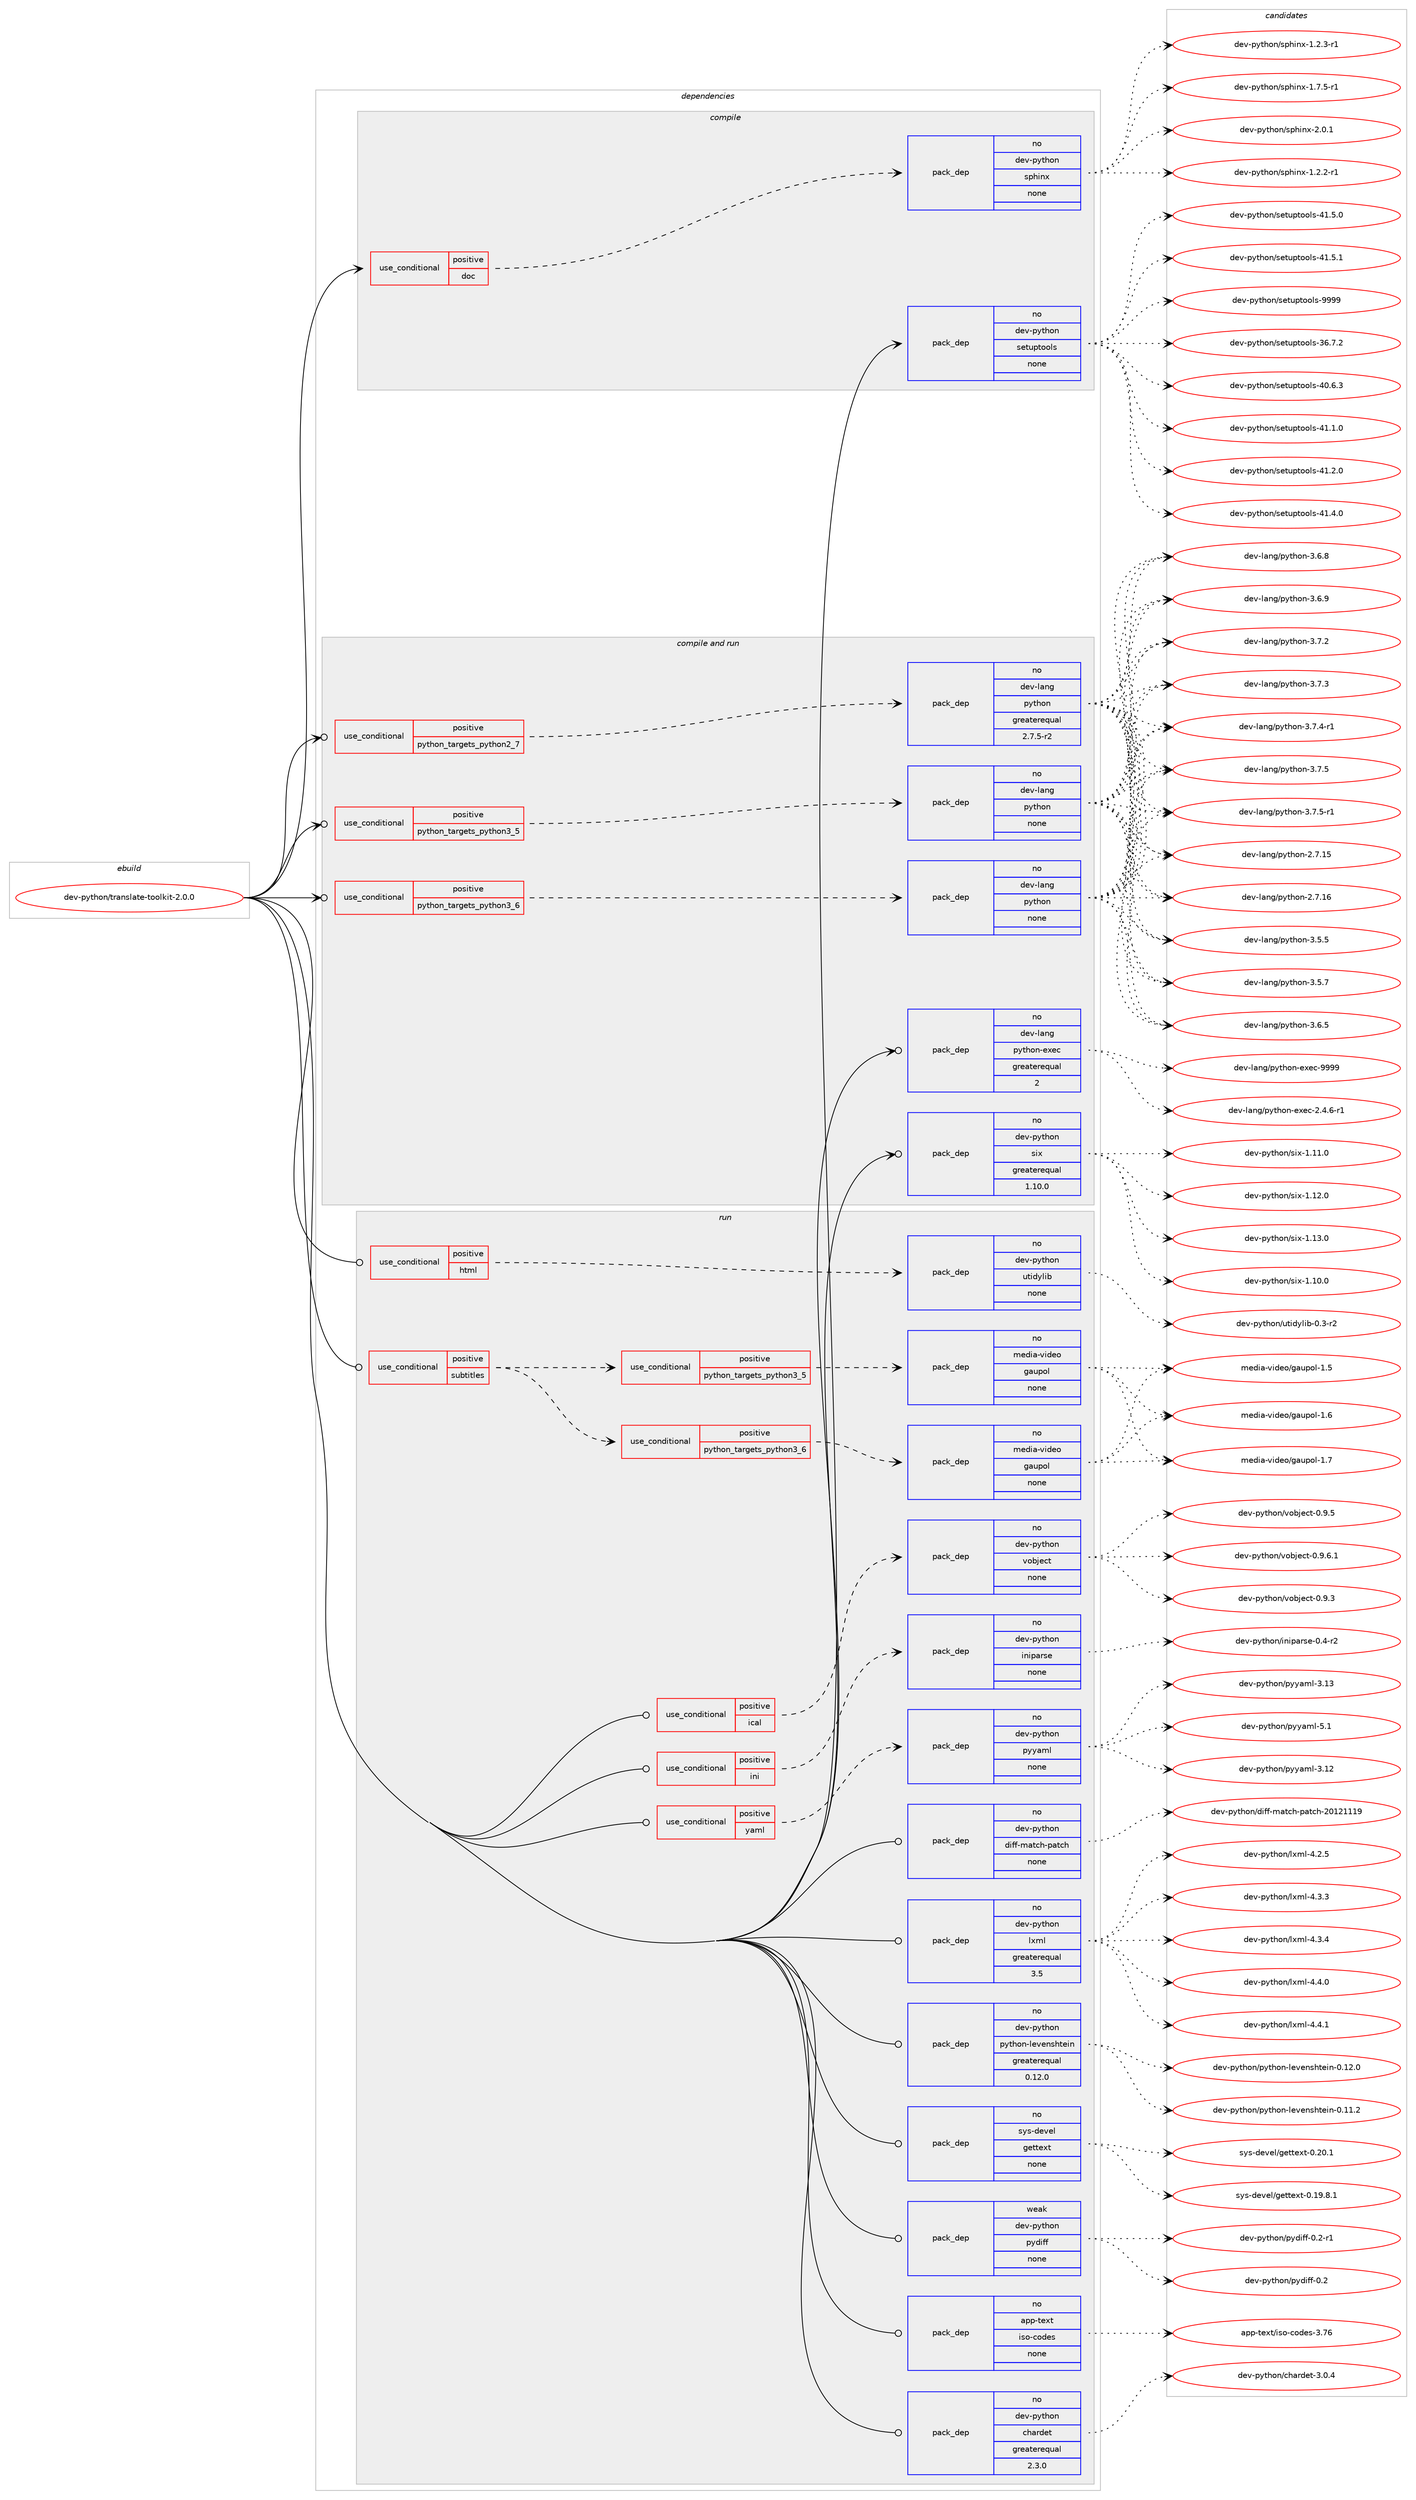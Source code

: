 digraph prolog {

# *************
# Graph options
# *************

newrank=true;
concentrate=true;
compound=true;
graph [rankdir=LR,fontname=Helvetica,fontsize=10,ranksep=1.5];#, ranksep=2.5, nodesep=0.2];
edge  [arrowhead=vee];
node  [fontname=Helvetica,fontsize=10];

# **********
# The ebuild
# **********

subgraph cluster_leftcol {
color=gray;
rank=same;
label=<<i>ebuild</i>>;
id [label="dev-python/translate-toolkit-2.0.0", color=red, width=4, href="../dev-python/translate-toolkit-2.0.0.svg"];
}

# ****************
# The dependencies
# ****************

subgraph cluster_midcol {
color=gray;
label=<<i>dependencies</i>>;
subgraph cluster_compile {
fillcolor="#eeeeee";
style=filled;
label=<<i>compile</i>>;
subgraph cond150624 {
dependency641196 [label=<<TABLE BORDER="0" CELLBORDER="1" CELLSPACING="0" CELLPADDING="4"><TR><TD ROWSPAN="3" CELLPADDING="10">use_conditional</TD></TR><TR><TD>positive</TD></TR><TR><TD>doc</TD></TR></TABLE>>, shape=none, color=red];
subgraph pack478690 {
dependency641197 [label=<<TABLE BORDER="0" CELLBORDER="1" CELLSPACING="0" CELLPADDING="4" WIDTH="220"><TR><TD ROWSPAN="6" CELLPADDING="30">pack_dep</TD></TR><TR><TD WIDTH="110">no</TD></TR><TR><TD>dev-python</TD></TR><TR><TD>sphinx</TD></TR><TR><TD>none</TD></TR><TR><TD></TD></TR></TABLE>>, shape=none, color=blue];
}
dependency641196:e -> dependency641197:w [weight=20,style="dashed",arrowhead="vee"];
}
id:e -> dependency641196:w [weight=20,style="solid",arrowhead="vee"];
subgraph pack478691 {
dependency641198 [label=<<TABLE BORDER="0" CELLBORDER="1" CELLSPACING="0" CELLPADDING="4" WIDTH="220"><TR><TD ROWSPAN="6" CELLPADDING="30">pack_dep</TD></TR><TR><TD WIDTH="110">no</TD></TR><TR><TD>dev-python</TD></TR><TR><TD>setuptools</TD></TR><TR><TD>none</TD></TR><TR><TD></TD></TR></TABLE>>, shape=none, color=blue];
}
id:e -> dependency641198:w [weight=20,style="solid",arrowhead="vee"];
}
subgraph cluster_compileandrun {
fillcolor="#eeeeee";
style=filled;
label=<<i>compile and run</i>>;
subgraph cond150625 {
dependency641199 [label=<<TABLE BORDER="0" CELLBORDER="1" CELLSPACING="0" CELLPADDING="4"><TR><TD ROWSPAN="3" CELLPADDING="10">use_conditional</TD></TR><TR><TD>positive</TD></TR><TR><TD>python_targets_python2_7</TD></TR></TABLE>>, shape=none, color=red];
subgraph pack478692 {
dependency641200 [label=<<TABLE BORDER="0" CELLBORDER="1" CELLSPACING="0" CELLPADDING="4" WIDTH="220"><TR><TD ROWSPAN="6" CELLPADDING="30">pack_dep</TD></TR><TR><TD WIDTH="110">no</TD></TR><TR><TD>dev-lang</TD></TR><TR><TD>python</TD></TR><TR><TD>greaterequal</TD></TR><TR><TD>2.7.5-r2</TD></TR></TABLE>>, shape=none, color=blue];
}
dependency641199:e -> dependency641200:w [weight=20,style="dashed",arrowhead="vee"];
}
id:e -> dependency641199:w [weight=20,style="solid",arrowhead="odotvee"];
subgraph cond150626 {
dependency641201 [label=<<TABLE BORDER="0" CELLBORDER="1" CELLSPACING="0" CELLPADDING="4"><TR><TD ROWSPAN="3" CELLPADDING="10">use_conditional</TD></TR><TR><TD>positive</TD></TR><TR><TD>python_targets_python3_5</TD></TR></TABLE>>, shape=none, color=red];
subgraph pack478693 {
dependency641202 [label=<<TABLE BORDER="0" CELLBORDER="1" CELLSPACING="0" CELLPADDING="4" WIDTH="220"><TR><TD ROWSPAN="6" CELLPADDING="30">pack_dep</TD></TR><TR><TD WIDTH="110">no</TD></TR><TR><TD>dev-lang</TD></TR><TR><TD>python</TD></TR><TR><TD>none</TD></TR><TR><TD></TD></TR></TABLE>>, shape=none, color=blue];
}
dependency641201:e -> dependency641202:w [weight=20,style="dashed",arrowhead="vee"];
}
id:e -> dependency641201:w [weight=20,style="solid",arrowhead="odotvee"];
subgraph cond150627 {
dependency641203 [label=<<TABLE BORDER="0" CELLBORDER="1" CELLSPACING="0" CELLPADDING="4"><TR><TD ROWSPAN="3" CELLPADDING="10">use_conditional</TD></TR><TR><TD>positive</TD></TR><TR><TD>python_targets_python3_6</TD></TR></TABLE>>, shape=none, color=red];
subgraph pack478694 {
dependency641204 [label=<<TABLE BORDER="0" CELLBORDER="1" CELLSPACING="0" CELLPADDING="4" WIDTH="220"><TR><TD ROWSPAN="6" CELLPADDING="30">pack_dep</TD></TR><TR><TD WIDTH="110">no</TD></TR><TR><TD>dev-lang</TD></TR><TR><TD>python</TD></TR><TR><TD>none</TD></TR><TR><TD></TD></TR></TABLE>>, shape=none, color=blue];
}
dependency641203:e -> dependency641204:w [weight=20,style="dashed",arrowhead="vee"];
}
id:e -> dependency641203:w [weight=20,style="solid",arrowhead="odotvee"];
subgraph pack478695 {
dependency641205 [label=<<TABLE BORDER="0" CELLBORDER="1" CELLSPACING="0" CELLPADDING="4" WIDTH="220"><TR><TD ROWSPAN="6" CELLPADDING="30">pack_dep</TD></TR><TR><TD WIDTH="110">no</TD></TR><TR><TD>dev-lang</TD></TR><TR><TD>python-exec</TD></TR><TR><TD>greaterequal</TD></TR><TR><TD>2</TD></TR></TABLE>>, shape=none, color=blue];
}
id:e -> dependency641205:w [weight=20,style="solid",arrowhead="odotvee"];
subgraph pack478696 {
dependency641206 [label=<<TABLE BORDER="0" CELLBORDER="1" CELLSPACING="0" CELLPADDING="4" WIDTH="220"><TR><TD ROWSPAN="6" CELLPADDING="30">pack_dep</TD></TR><TR><TD WIDTH="110">no</TD></TR><TR><TD>dev-python</TD></TR><TR><TD>six</TD></TR><TR><TD>greaterequal</TD></TR><TR><TD>1.10.0</TD></TR></TABLE>>, shape=none, color=blue];
}
id:e -> dependency641206:w [weight=20,style="solid",arrowhead="odotvee"];
}
subgraph cluster_run {
fillcolor="#eeeeee";
style=filled;
label=<<i>run</i>>;
subgraph cond150628 {
dependency641207 [label=<<TABLE BORDER="0" CELLBORDER="1" CELLSPACING="0" CELLPADDING="4"><TR><TD ROWSPAN="3" CELLPADDING="10">use_conditional</TD></TR><TR><TD>positive</TD></TR><TR><TD>html</TD></TR></TABLE>>, shape=none, color=red];
subgraph pack478697 {
dependency641208 [label=<<TABLE BORDER="0" CELLBORDER="1" CELLSPACING="0" CELLPADDING="4" WIDTH="220"><TR><TD ROWSPAN="6" CELLPADDING="30">pack_dep</TD></TR><TR><TD WIDTH="110">no</TD></TR><TR><TD>dev-python</TD></TR><TR><TD>utidylib</TD></TR><TR><TD>none</TD></TR><TR><TD></TD></TR></TABLE>>, shape=none, color=blue];
}
dependency641207:e -> dependency641208:w [weight=20,style="dashed",arrowhead="vee"];
}
id:e -> dependency641207:w [weight=20,style="solid",arrowhead="odot"];
subgraph cond150629 {
dependency641209 [label=<<TABLE BORDER="0" CELLBORDER="1" CELLSPACING="0" CELLPADDING="4"><TR><TD ROWSPAN="3" CELLPADDING="10">use_conditional</TD></TR><TR><TD>positive</TD></TR><TR><TD>ical</TD></TR></TABLE>>, shape=none, color=red];
subgraph pack478698 {
dependency641210 [label=<<TABLE BORDER="0" CELLBORDER="1" CELLSPACING="0" CELLPADDING="4" WIDTH="220"><TR><TD ROWSPAN="6" CELLPADDING="30">pack_dep</TD></TR><TR><TD WIDTH="110">no</TD></TR><TR><TD>dev-python</TD></TR><TR><TD>vobject</TD></TR><TR><TD>none</TD></TR><TR><TD></TD></TR></TABLE>>, shape=none, color=blue];
}
dependency641209:e -> dependency641210:w [weight=20,style="dashed",arrowhead="vee"];
}
id:e -> dependency641209:w [weight=20,style="solid",arrowhead="odot"];
subgraph cond150630 {
dependency641211 [label=<<TABLE BORDER="0" CELLBORDER="1" CELLSPACING="0" CELLPADDING="4"><TR><TD ROWSPAN="3" CELLPADDING="10">use_conditional</TD></TR><TR><TD>positive</TD></TR><TR><TD>ini</TD></TR></TABLE>>, shape=none, color=red];
subgraph pack478699 {
dependency641212 [label=<<TABLE BORDER="0" CELLBORDER="1" CELLSPACING="0" CELLPADDING="4" WIDTH="220"><TR><TD ROWSPAN="6" CELLPADDING="30">pack_dep</TD></TR><TR><TD WIDTH="110">no</TD></TR><TR><TD>dev-python</TD></TR><TR><TD>iniparse</TD></TR><TR><TD>none</TD></TR><TR><TD></TD></TR></TABLE>>, shape=none, color=blue];
}
dependency641211:e -> dependency641212:w [weight=20,style="dashed",arrowhead="vee"];
}
id:e -> dependency641211:w [weight=20,style="solid",arrowhead="odot"];
subgraph cond150631 {
dependency641213 [label=<<TABLE BORDER="0" CELLBORDER="1" CELLSPACING="0" CELLPADDING="4"><TR><TD ROWSPAN="3" CELLPADDING="10">use_conditional</TD></TR><TR><TD>positive</TD></TR><TR><TD>subtitles</TD></TR></TABLE>>, shape=none, color=red];
subgraph cond150632 {
dependency641214 [label=<<TABLE BORDER="0" CELLBORDER="1" CELLSPACING="0" CELLPADDING="4"><TR><TD ROWSPAN="3" CELLPADDING="10">use_conditional</TD></TR><TR><TD>positive</TD></TR><TR><TD>python_targets_python3_5</TD></TR></TABLE>>, shape=none, color=red];
subgraph pack478700 {
dependency641215 [label=<<TABLE BORDER="0" CELLBORDER="1" CELLSPACING="0" CELLPADDING="4" WIDTH="220"><TR><TD ROWSPAN="6" CELLPADDING="30">pack_dep</TD></TR><TR><TD WIDTH="110">no</TD></TR><TR><TD>media-video</TD></TR><TR><TD>gaupol</TD></TR><TR><TD>none</TD></TR><TR><TD></TD></TR></TABLE>>, shape=none, color=blue];
}
dependency641214:e -> dependency641215:w [weight=20,style="dashed",arrowhead="vee"];
}
dependency641213:e -> dependency641214:w [weight=20,style="dashed",arrowhead="vee"];
subgraph cond150633 {
dependency641216 [label=<<TABLE BORDER="0" CELLBORDER="1" CELLSPACING="0" CELLPADDING="4"><TR><TD ROWSPAN="3" CELLPADDING="10">use_conditional</TD></TR><TR><TD>positive</TD></TR><TR><TD>python_targets_python3_6</TD></TR></TABLE>>, shape=none, color=red];
subgraph pack478701 {
dependency641217 [label=<<TABLE BORDER="0" CELLBORDER="1" CELLSPACING="0" CELLPADDING="4" WIDTH="220"><TR><TD ROWSPAN="6" CELLPADDING="30">pack_dep</TD></TR><TR><TD WIDTH="110">no</TD></TR><TR><TD>media-video</TD></TR><TR><TD>gaupol</TD></TR><TR><TD>none</TD></TR><TR><TD></TD></TR></TABLE>>, shape=none, color=blue];
}
dependency641216:e -> dependency641217:w [weight=20,style="dashed",arrowhead="vee"];
}
dependency641213:e -> dependency641216:w [weight=20,style="dashed",arrowhead="vee"];
}
id:e -> dependency641213:w [weight=20,style="solid",arrowhead="odot"];
subgraph cond150634 {
dependency641218 [label=<<TABLE BORDER="0" CELLBORDER="1" CELLSPACING="0" CELLPADDING="4"><TR><TD ROWSPAN="3" CELLPADDING="10">use_conditional</TD></TR><TR><TD>positive</TD></TR><TR><TD>yaml</TD></TR></TABLE>>, shape=none, color=red];
subgraph pack478702 {
dependency641219 [label=<<TABLE BORDER="0" CELLBORDER="1" CELLSPACING="0" CELLPADDING="4" WIDTH="220"><TR><TD ROWSPAN="6" CELLPADDING="30">pack_dep</TD></TR><TR><TD WIDTH="110">no</TD></TR><TR><TD>dev-python</TD></TR><TR><TD>pyyaml</TD></TR><TR><TD>none</TD></TR><TR><TD></TD></TR></TABLE>>, shape=none, color=blue];
}
dependency641218:e -> dependency641219:w [weight=20,style="dashed",arrowhead="vee"];
}
id:e -> dependency641218:w [weight=20,style="solid",arrowhead="odot"];
subgraph pack478703 {
dependency641220 [label=<<TABLE BORDER="0" CELLBORDER="1" CELLSPACING="0" CELLPADDING="4" WIDTH="220"><TR><TD ROWSPAN="6" CELLPADDING="30">pack_dep</TD></TR><TR><TD WIDTH="110">no</TD></TR><TR><TD>app-text</TD></TR><TR><TD>iso-codes</TD></TR><TR><TD>none</TD></TR><TR><TD></TD></TR></TABLE>>, shape=none, color=blue];
}
id:e -> dependency641220:w [weight=20,style="solid",arrowhead="odot"];
subgraph pack478704 {
dependency641221 [label=<<TABLE BORDER="0" CELLBORDER="1" CELLSPACING="0" CELLPADDING="4" WIDTH="220"><TR><TD ROWSPAN="6" CELLPADDING="30">pack_dep</TD></TR><TR><TD WIDTH="110">no</TD></TR><TR><TD>dev-python</TD></TR><TR><TD>chardet</TD></TR><TR><TD>greaterequal</TD></TR><TR><TD>2.3.0</TD></TR></TABLE>>, shape=none, color=blue];
}
id:e -> dependency641221:w [weight=20,style="solid",arrowhead="odot"];
subgraph pack478705 {
dependency641222 [label=<<TABLE BORDER="0" CELLBORDER="1" CELLSPACING="0" CELLPADDING="4" WIDTH="220"><TR><TD ROWSPAN="6" CELLPADDING="30">pack_dep</TD></TR><TR><TD WIDTH="110">no</TD></TR><TR><TD>dev-python</TD></TR><TR><TD>diff-match-patch</TD></TR><TR><TD>none</TD></TR><TR><TD></TD></TR></TABLE>>, shape=none, color=blue];
}
id:e -> dependency641222:w [weight=20,style="solid",arrowhead="odot"];
subgraph pack478706 {
dependency641223 [label=<<TABLE BORDER="0" CELLBORDER="1" CELLSPACING="0" CELLPADDING="4" WIDTH="220"><TR><TD ROWSPAN="6" CELLPADDING="30">pack_dep</TD></TR><TR><TD WIDTH="110">no</TD></TR><TR><TD>dev-python</TD></TR><TR><TD>lxml</TD></TR><TR><TD>greaterequal</TD></TR><TR><TD>3.5</TD></TR></TABLE>>, shape=none, color=blue];
}
id:e -> dependency641223:w [weight=20,style="solid",arrowhead="odot"];
subgraph pack478707 {
dependency641224 [label=<<TABLE BORDER="0" CELLBORDER="1" CELLSPACING="0" CELLPADDING="4" WIDTH="220"><TR><TD ROWSPAN="6" CELLPADDING="30">pack_dep</TD></TR><TR><TD WIDTH="110">no</TD></TR><TR><TD>dev-python</TD></TR><TR><TD>python-levenshtein</TD></TR><TR><TD>greaterequal</TD></TR><TR><TD>0.12.0</TD></TR></TABLE>>, shape=none, color=blue];
}
id:e -> dependency641224:w [weight=20,style="solid",arrowhead="odot"];
subgraph pack478708 {
dependency641225 [label=<<TABLE BORDER="0" CELLBORDER="1" CELLSPACING="0" CELLPADDING="4" WIDTH="220"><TR><TD ROWSPAN="6" CELLPADDING="30">pack_dep</TD></TR><TR><TD WIDTH="110">no</TD></TR><TR><TD>sys-devel</TD></TR><TR><TD>gettext</TD></TR><TR><TD>none</TD></TR><TR><TD></TD></TR></TABLE>>, shape=none, color=blue];
}
id:e -> dependency641225:w [weight=20,style="solid",arrowhead="odot"];
subgraph pack478709 {
dependency641226 [label=<<TABLE BORDER="0" CELLBORDER="1" CELLSPACING="0" CELLPADDING="4" WIDTH="220"><TR><TD ROWSPAN="6" CELLPADDING="30">pack_dep</TD></TR><TR><TD WIDTH="110">weak</TD></TR><TR><TD>dev-python</TD></TR><TR><TD>pydiff</TD></TR><TR><TD>none</TD></TR><TR><TD></TD></TR></TABLE>>, shape=none, color=blue];
}
id:e -> dependency641226:w [weight=20,style="solid",arrowhead="odot"];
}
}

# **************
# The candidates
# **************

subgraph cluster_choices {
rank=same;
color=gray;
label=<<i>candidates</i>>;

subgraph choice478690 {
color=black;
nodesep=1;
choice10010111845112121116104111110471151121041051101204549465046504511449 [label="dev-python/sphinx-1.2.2-r1", color=red, width=4,href="../dev-python/sphinx-1.2.2-r1.svg"];
choice10010111845112121116104111110471151121041051101204549465046514511449 [label="dev-python/sphinx-1.2.3-r1", color=red, width=4,href="../dev-python/sphinx-1.2.3-r1.svg"];
choice10010111845112121116104111110471151121041051101204549465546534511449 [label="dev-python/sphinx-1.7.5-r1", color=red, width=4,href="../dev-python/sphinx-1.7.5-r1.svg"];
choice1001011184511212111610411111047115112104105110120455046484649 [label="dev-python/sphinx-2.0.1", color=red, width=4,href="../dev-python/sphinx-2.0.1.svg"];
dependency641197:e -> choice10010111845112121116104111110471151121041051101204549465046504511449:w [style=dotted,weight="100"];
dependency641197:e -> choice10010111845112121116104111110471151121041051101204549465046514511449:w [style=dotted,weight="100"];
dependency641197:e -> choice10010111845112121116104111110471151121041051101204549465546534511449:w [style=dotted,weight="100"];
dependency641197:e -> choice1001011184511212111610411111047115112104105110120455046484649:w [style=dotted,weight="100"];
}
subgraph choice478691 {
color=black;
nodesep=1;
choice100101118451121211161041111104711510111611711211611111110811545515446554650 [label="dev-python/setuptools-36.7.2", color=red, width=4,href="../dev-python/setuptools-36.7.2.svg"];
choice100101118451121211161041111104711510111611711211611111110811545524846544651 [label="dev-python/setuptools-40.6.3", color=red, width=4,href="../dev-python/setuptools-40.6.3.svg"];
choice100101118451121211161041111104711510111611711211611111110811545524946494648 [label="dev-python/setuptools-41.1.0", color=red, width=4,href="../dev-python/setuptools-41.1.0.svg"];
choice100101118451121211161041111104711510111611711211611111110811545524946504648 [label="dev-python/setuptools-41.2.0", color=red, width=4,href="../dev-python/setuptools-41.2.0.svg"];
choice100101118451121211161041111104711510111611711211611111110811545524946524648 [label="dev-python/setuptools-41.4.0", color=red, width=4,href="../dev-python/setuptools-41.4.0.svg"];
choice100101118451121211161041111104711510111611711211611111110811545524946534648 [label="dev-python/setuptools-41.5.0", color=red, width=4,href="../dev-python/setuptools-41.5.0.svg"];
choice100101118451121211161041111104711510111611711211611111110811545524946534649 [label="dev-python/setuptools-41.5.1", color=red, width=4,href="../dev-python/setuptools-41.5.1.svg"];
choice10010111845112121116104111110471151011161171121161111111081154557575757 [label="dev-python/setuptools-9999", color=red, width=4,href="../dev-python/setuptools-9999.svg"];
dependency641198:e -> choice100101118451121211161041111104711510111611711211611111110811545515446554650:w [style=dotted,weight="100"];
dependency641198:e -> choice100101118451121211161041111104711510111611711211611111110811545524846544651:w [style=dotted,weight="100"];
dependency641198:e -> choice100101118451121211161041111104711510111611711211611111110811545524946494648:w [style=dotted,weight="100"];
dependency641198:e -> choice100101118451121211161041111104711510111611711211611111110811545524946504648:w [style=dotted,weight="100"];
dependency641198:e -> choice100101118451121211161041111104711510111611711211611111110811545524946524648:w [style=dotted,weight="100"];
dependency641198:e -> choice100101118451121211161041111104711510111611711211611111110811545524946534648:w [style=dotted,weight="100"];
dependency641198:e -> choice100101118451121211161041111104711510111611711211611111110811545524946534649:w [style=dotted,weight="100"];
dependency641198:e -> choice10010111845112121116104111110471151011161171121161111111081154557575757:w [style=dotted,weight="100"];
}
subgraph choice478692 {
color=black;
nodesep=1;
choice10010111845108971101034711212111610411111045504655464953 [label="dev-lang/python-2.7.15", color=red, width=4,href="../dev-lang/python-2.7.15.svg"];
choice10010111845108971101034711212111610411111045504655464954 [label="dev-lang/python-2.7.16", color=red, width=4,href="../dev-lang/python-2.7.16.svg"];
choice100101118451089711010347112121116104111110455146534653 [label="dev-lang/python-3.5.5", color=red, width=4,href="../dev-lang/python-3.5.5.svg"];
choice100101118451089711010347112121116104111110455146534655 [label="dev-lang/python-3.5.7", color=red, width=4,href="../dev-lang/python-3.5.7.svg"];
choice100101118451089711010347112121116104111110455146544653 [label="dev-lang/python-3.6.5", color=red, width=4,href="../dev-lang/python-3.6.5.svg"];
choice100101118451089711010347112121116104111110455146544656 [label="dev-lang/python-3.6.8", color=red, width=4,href="../dev-lang/python-3.6.8.svg"];
choice100101118451089711010347112121116104111110455146544657 [label="dev-lang/python-3.6.9", color=red, width=4,href="../dev-lang/python-3.6.9.svg"];
choice100101118451089711010347112121116104111110455146554650 [label="dev-lang/python-3.7.2", color=red, width=4,href="../dev-lang/python-3.7.2.svg"];
choice100101118451089711010347112121116104111110455146554651 [label="dev-lang/python-3.7.3", color=red, width=4,href="../dev-lang/python-3.7.3.svg"];
choice1001011184510897110103471121211161041111104551465546524511449 [label="dev-lang/python-3.7.4-r1", color=red, width=4,href="../dev-lang/python-3.7.4-r1.svg"];
choice100101118451089711010347112121116104111110455146554653 [label="dev-lang/python-3.7.5", color=red, width=4,href="../dev-lang/python-3.7.5.svg"];
choice1001011184510897110103471121211161041111104551465546534511449 [label="dev-lang/python-3.7.5-r1", color=red, width=4,href="../dev-lang/python-3.7.5-r1.svg"];
dependency641200:e -> choice10010111845108971101034711212111610411111045504655464953:w [style=dotted,weight="100"];
dependency641200:e -> choice10010111845108971101034711212111610411111045504655464954:w [style=dotted,weight="100"];
dependency641200:e -> choice100101118451089711010347112121116104111110455146534653:w [style=dotted,weight="100"];
dependency641200:e -> choice100101118451089711010347112121116104111110455146534655:w [style=dotted,weight="100"];
dependency641200:e -> choice100101118451089711010347112121116104111110455146544653:w [style=dotted,weight="100"];
dependency641200:e -> choice100101118451089711010347112121116104111110455146544656:w [style=dotted,weight="100"];
dependency641200:e -> choice100101118451089711010347112121116104111110455146544657:w [style=dotted,weight="100"];
dependency641200:e -> choice100101118451089711010347112121116104111110455146554650:w [style=dotted,weight="100"];
dependency641200:e -> choice100101118451089711010347112121116104111110455146554651:w [style=dotted,weight="100"];
dependency641200:e -> choice1001011184510897110103471121211161041111104551465546524511449:w [style=dotted,weight="100"];
dependency641200:e -> choice100101118451089711010347112121116104111110455146554653:w [style=dotted,weight="100"];
dependency641200:e -> choice1001011184510897110103471121211161041111104551465546534511449:w [style=dotted,weight="100"];
}
subgraph choice478693 {
color=black;
nodesep=1;
choice10010111845108971101034711212111610411111045504655464953 [label="dev-lang/python-2.7.15", color=red, width=4,href="../dev-lang/python-2.7.15.svg"];
choice10010111845108971101034711212111610411111045504655464954 [label="dev-lang/python-2.7.16", color=red, width=4,href="../dev-lang/python-2.7.16.svg"];
choice100101118451089711010347112121116104111110455146534653 [label="dev-lang/python-3.5.5", color=red, width=4,href="../dev-lang/python-3.5.5.svg"];
choice100101118451089711010347112121116104111110455146534655 [label="dev-lang/python-3.5.7", color=red, width=4,href="../dev-lang/python-3.5.7.svg"];
choice100101118451089711010347112121116104111110455146544653 [label="dev-lang/python-3.6.5", color=red, width=4,href="../dev-lang/python-3.6.5.svg"];
choice100101118451089711010347112121116104111110455146544656 [label="dev-lang/python-3.6.8", color=red, width=4,href="../dev-lang/python-3.6.8.svg"];
choice100101118451089711010347112121116104111110455146544657 [label="dev-lang/python-3.6.9", color=red, width=4,href="../dev-lang/python-3.6.9.svg"];
choice100101118451089711010347112121116104111110455146554650 [label="dev-lang/python-3.7.2", color=red, width=4,href="../dev-lang/python-3.7.2.svg"];
choice100101118451089711010347112121116104111110455146554651 [label="dev-lang/python-3.7.3", color=red, width=4,href="../dev-lang/python-3.7.3.svg"];
choice1001011184510897110103471121211161041111104551465546524511449 [label="dev-lang/python-3.7.4-r1", color=red, width=4,href="../dev-lang/python-3.7.4-r1.svg"];
choice100101118451089711010347112121116104111110455146554653 [label="dev-lang/python-3.7.5", color=red, width=4,href="../dev-lang/python-3.7.5.svg"];
choice1001011184510897110103471121211161041111104551465546534511449 [label="dev-lang/python-3.7.5-r1", color=red, width=4,href="../dev-lang/python-3.7.5-r1.svg"];
dependency641202:e -> choice10010111845108971101034711212111610411111045504655464953:w [style=dotted,weight="100"];
dependency641202:e -> choice10010111845108971101034711212111610411111045504655464954:w [style=dotted,weight="100"];
dependency641202:e -> choice100101118451089711010347112121116104111110455146534653:w [style=dotted,weight="100"];
dependency641202:e -> choice100101118451089711010347112121116104111110455146534655:w [style=dotted,weight="100"];
dependency641202:e -> choice100101118451089711010347112121116104111110455146544653:w [style=dotted,weight="100"];
dependency641202:e -> choice100101118451089711010347112121116104111110455146544656:w [style=dotted,weight="100"];
dependency641202:e -> choice100101118451089711010347112121116104111110455146544657:w [style=dotted,weight="100"];
dependency641202:e -> choice100101118451089711010347112121116104111110455146554650:w [style=dotted,weight="100"];
dependency641202:e -> choice100101118451089711010347112121116104111110455146554651:w [style=dotted,weight="100"];
dependency641202:e -> choice1001011184510897110103471121211161041111104551465546524511449:w [style=dotted,weight="100"];
dependency641202:e -> choice100101118451089711010347112121116104111110455146554653:w [style=dotted,weight="100"];
dependency641202:e -> choice1001011184510897110103471121211161041111104551465546534511449:w [style=dotted,weight="100"];
}
subgraph choice478694 {
color=black;
nodesep=1;
choice10010111845108971101034711212111610411111045504655464953 [label="dev-lang/python-2.7.15", color=red, width=4,href="../dev-lang/python-2.7.15.svg"];
choice10010111845108971101034711212111610411111045504655464954 [label="dev-lang/python-2.7.16", color=red, width=4,href="../dev-lang/python-2.7.16.svg"];
choice100101118451089711010347112121116104111110455146534653 [label="dev-lang/python-3.5.5", color=red, width=4,href="../dev-lang/python-3.5.5.svg"];
choice100101118451089711010347112121116104111110455146534655 [label="dev-lang/python-3.5.7", color=red, width=4,href="../dev-lang/python-3.5.7.svg"];
choice100101118451089711010347112121116104111110455146544653 [label="dev-lang/python-3.6.5", color=red, width=4,href="../dev-lang/python-3.6.5.svg"];
choice100101118451089711010347112121116104111110455146544656 [label="dev-lang/python-3.6.8", color=red, width=4,href="../dev-lang/python-3.6.8.svg"];
choice100101118451089711010347112121116104111110455146544657 [label="dev-lang/python-3.6.9", color=red, width=4,href="../dev-lang/python-3.6.9.svg"];
choice100101118451089711010347112121116104111110455146554650 [label="dev-lang/python-3.7.2", color=red, width=4,href="../dev-lang/python-3.7.2.svg"];
choice100101118451089711010347112121116104111110455146554651 [label="dev-lang/python-3.7.3", color=red, width=4,href="../dev-lang/python-3.7.3.svg"];
choice1001011184510897110103471121211161041111104551465546524511449 [label="dev-lang/python-3.7.4-r1", color=red, width=4,href="../dev-lang/python-3.7.4-r1.svg"];
choice100101118451089711010347112121116104111110455146554653 [label="dev-lang/python-3.7.5", color=red, width=4,href="../dev-lang/python-3.7.5.svg"];
choice1001011184510897110103471121211161041111104551465546534511449 [label="dev-lang/python-3.7.5-r1", color=red, width=4,href="../dev-lang/python-3.7.5-r1.svg"];
dependency641204:e -> choice10010111845108971101034711212111610411111045504655464953:w [style=dotted,weight="100"];
dependency641204:e -> choice10010111845108971101034711212111610411111045504655464954:w [style=dotted,weight="100"];
dependency641204:e -> choice100101118451089711010347112121116104111110455146534653:w [style=dotted,weight="100"];
dependency641204:e -> choice100101118451089711010347112121116104111110455146534655:w [style=dotted,weight="100"];
dependency641204:e -> choice100101118451089711010347112121116104111110455146544653:w [style=dotted,weight="100"];
dependency641204:e -> choice100101118451089711010347112121116104111110455146544656:w [style=dotted,weight="100"];
dependency641204:e -> choice100101118451089711010347112121116104111110455146544657:w [style=dotted,weight="100"];
dependency641204:e -> choice100101118451089711010347112121116104111110455146554650:w [style=dotted,weight="100"];
dependency641204:e -> choice100101118451089711010347112121116104111110455146554651:w [style=dotted,weight="100"];
dependency641204:e -> choice1001011184510897110103471121211161041111104551465546524511449:w [style=dotted,weight="100"];
dependency641204:e -> choice100101118451089711010347112121116104111110455146554653:w [style=dotted,weight="100"];
dependency641204:e -> choice1001011184510897110103471121211161041111104551465546534511449:w [style=dotted,weight="100"];
}
subgraph choice478695 {
color=black;
nodesep=1;
choice10010111845108971101034711212111610411111045101120101994550465246544511449 [label="dev-lang/python-exec-2.4.6-r1", color=red, width=4,href="../dev-lang/python-exec-2.4.6-r1.svg"];
choice10010111845108971101034711212111610411111045101120101994557575757 [label="dev-lang/python-exec-9999", color=red, width=4,href="../dev-lang/python-exec-9999.svg"];
dependency641205:e -> choice10010111845108971101034711212111610411111045101120101994550465246544511449:w [style=dotted,weight="100"];
dependency641205:e -> choice10010111845108971101034711212111610411111045101120101994557575757:w [style=dotted,weight="100"];
}
subgraph choice478696 {
color=black;
nodesep=1;
choice100101118451121211161041111104711510512045494649484648 [label="dev-python/six-1.10.0", color=red, width=4,href="../dev-python/six-1.10.0.svg"];
choice100101118451121211161041111104711510512045494649494648 [label="dev-python/six-1.11.0", color=red, width=4,href="../dev-python/six-1.11.0.svg"];
choice100101118451121211161041111104711510512045494649504648 [label="dev-python/six-1.12.0", color=red, width=4,href="../dev-python/six-1.12.0.svg"];
choice100101118451121211161041111104711510512045494649514648 [label="dev-python/six-1.13.0", color=red, width=4,href="../dev-python/six-1.13.0.svg"];
dependency641206:e -> choice100101118451121211161041111104711510512045494649484648:w [style=dotted,weight="100"];
dependency641206:e -> choice100101118451121211161041111104711510512045494649494648:w [style=dotted,weight="100"];
dependency641206:e -> choice100101118451121211161041111104711510512045494649504648:w [style=dotted,weight="100"];
dependency641206:e -> choice100101118451121211161041111104711510512045494649514648:w [style=dotted,weight="100"];
}
subgraph choice478697 {
color=black;
nodesep=1;
choice100101118451121211161041111104711711610510012110810598454846514511450 [label="dev-python/utidylib-0.3-r2", color=red, width=4,href="../dev-python/utidylib-0.3-r2.svg"];
dependency641208:e -> choice100101118451121211161041111104711711610510012110810598454846514511450:w [style=dotted,weight="100"];
}
subgraph choice478698 {
color=black;
nodesep=1;
choice10010111845112121116104111110471181119810610199116454846574651 [label="dev-python/vobject-0.9.3", color=red, width=4,href="../dev-python/vobject-0.9.3.svg"];
choice10010111845112121116104111110471181119810610199116454846574653 [label="dev-python/vobject-0.9.5", color=red, width=4,href="../dev-python/vobject-0.9.5.svg"];
choice100101118451121211161041111104711811198106101991164548465746544649 [label="dev-python/vobject-0.9.6.1", color=red, width=4,href="../dev-python/vobject-0.9.6.1.svg"];
dependency641210:e -> choice10010111845112121116104111110471181119810610199116454846574651:w [style=dotted,weight="100"];
dependency641210:e -> choice10010111845112121116104111110471181119810610199116454846574653:w [style=dotted,weight="100"];
dependency641210:e -> choice100101118451121211161041111104711811198106101991164548465746544649:w [style=dotted,weight="100"];
}
subgraph choice478699 {
color=black;
nodesep=1;
choice100101118451121211161041111104710511010511297114115101454846524511450 [label="dev-python/iniparse-0.4-r2", color=red, width=4,href="../dev-python/iniparse-0.4-r2.svg"];
dependency641212:e -> choice100101118451121211161041111104710511010511297114115101454846524511450:w [style=dotted,weight="100"];
}
subgraph choice478700 {
color=black;
nodesep=1;
choice1091011001059745118105100101111471039711711211110845494653 [label="media-video/gaupol-1.5", color=red, width=4,href="../media-video/gaupol-1.5.svg"];
choice1091011001059745118105100101111471039711711211110845494654 [label="media-video/gaupol-1.6", color=red, width=4,href="../media-video/gaupol-1.6.svg"];
choice1091011001059745118105100101111471039711711211110845494655 [label="media-video/gaupol-1.7", color=red, width=4,href="../media-video/gaupol-1.7.svg"];
dependency641215:e -> choice1091011001059745118105100101111471039711711211110845494653:w [style=dotted,weight="100"];
dependency641215:e -> choice1091011001059745118105100101111471039711711211110845494654:w [style=dotted,weight="100"];
dependency641215:e -> choice1091011001059745118105100101111471039711711211110845494655:w [style=dotted,weight="100"];
}
subgraph choice478701 {
color=black;
nodesep=1;
choice1091011001059745118105100101111471039711711211110845494653 [label="media-video/gaupol-1.5", color=red, width=4,href="../media-video/gaupol-1.5.svg"];
choice1091011001059745118105100101111471039711711211110845494654 [label="media-video/gaupol-1.6", color=red, width=4,href="../media-video/gaupol-1.6.svg"];
choice1091011001059745118105100101111471039711711211110845494655 [label="media-video/gaupol-1.7", color=red, width=4,href="../media-video/gaupol-1.7.svg"];
dependency641217:e -> choice1091011001059745118105100101111471039711711211110845494653:w [style=dotted,weight="100"];
dependency641217:e -> choice1091011001059745118105100101111471039711711211110845494654:w [style=dotted,weight="100"];
dependency641217:e -> choice1091011001059745118105100101111471039711711211110845494655:w [style=dotted,weight="100"];
}
subgraph choice478702 {
color=black;
nodesep=1;
choice1001011184511212111610411111047112121121971091084551464950 [label="dev-python/pyyaml-3.12", color=red, width=4,href="../dev-python/pyyaml-3.12.svg"];
choice1001011184511212111610411111047112121121971091084551464951 [label="dev-python/pyyaml-3.13", color=red, width=4,href="../dev-python/pyyaml-3.13.svg"];
choice10010111845112121116104111110471121211219710910845534649 [label="dev-python/pyyaml-5.1", color=red, width=4,href="../dev-python/pyyaml-5.1.svg"];
dependency641219:e -> choice1001011184511212111610411111047112121121971091084551464950:w [style=dotted,weight="100"];
dependency641219:e -> choice1001011184511212111610411111047112121121971091084551464951:w [style=dotted,weight="100"];
dependency641219:e -> choice10010111845112121116104111110471121211219710910845534649:w [style=dotted,weight="100"];
}
subgraph choice478703 {
color=black;
nodesep=1;
choice97112112451161011201164710511511145991111001011154551465554 [label="app-text/iso-codes-3.76", color=red, width=4,href="../app-text/iso-codes-3.76.svg"];
dependency641220:e -> choice97112112451161011201164710511511145991111001011154551465554:w [style=dotted,weight="100"];
}
subgraph choice478704 {
color=black;
nodesep=1;
choice10010111845112121116104111110479910497114100101116455146484652 [label="dev-python/chardet-3.0.4", color=red, width=4,href="../dev-python/chardet-3.0.4.svg"];
dependency641221:e -> choice10010111845112121116104111110479910497114100101116455146484652:w [style=dotted,weight="100"];
}
subgraph choice478705 {
color=black;
nodesep=1;
choice1001011184511212111610411111047100105102102451099711699104451129711699104455048495049494957 [label="dev-python/diff-match-patch-20121119", color=red, width=4,href="../dev-python/diff-match-patch-20121119.svg"];
dependency641222:e -> choice1001011184511212111610411111047100105102102451099711699104451129711699104455048495049494957:w [style=dotted,weight="100"];
}
subgraph choice478706 {
color=black;
nodesep=1;
choice1001011184511212111610411111047108120109108455246504653 [label="dev-python/lxml-4.2.5", color=red, width=4,href="../dev-python/lxml-4.2.5.svg"];
choice1001011184511212111610411111047108120109108455246514651 [label="dev-python/lxml-4.3.3", color=red, width=4,href="../dev-python/lxml-4.3.3.svg"];
choice1001011184511212111610411111047108120109108455246514652 [label="dev-python/lxml-4.3.4", color=red, width=4,href="../dev-python/lxml-4.3.4.svg"];
choice1001011184511212111610411111047108120109108455246524648 [label="dev-python/lxml-4.4.0", color=red, width=4,href="../dev-python/lxml-4.4.0.svg"];
choice1001011184511212111610411111047108120109108455246524649 [label="dev-python/lxml-4.4.1", color=red, width=4,href="../dev-python/lxml-4.4.1.svg"];
dependency641223:e -> choice1001011184511212111610411111047108120109108455246504653:w [style=dotted,weight="100"];
dependency641223:e -> choice1001011184511212111610411111047108120109108455246514651:w [style=dotted,weight="100"];
dependency641223:e -> choice1001011184511212111610411111047108120109108455246514652:w [style=dotted,weight="100"];
dependency641223:e -> choice1001011184511212111610411111047108120109108455246524648:w [style=dotted,weight="100"];
dependency641223:e -> choice1001011184511212111610411111047108120109108455246524649:w [style=dotted,weight="100"];
}
subgraph choice478707 {
color=black;
nodesep=1;
choice10010111845112121116104111110471121211161041111104510810111810111011510411610110511045484649494650 [label="dev-python/python-levenshtein-0.11.2", color=red, width=4,href="../dev-python/python-levenshtein-0.11.2.svg"];
choice10010111845112121116104111110471121211161041111104510810111810111011510411610110511045484649504648 [label="dev-python/python-levenshtein-0.12.0", color=red, width=4,href="../dev-python/python-levenshtein-0.12.0.svg"];
dependency641224:e -> choice10010111845112121116104111110471121211161041111104510810111810111011510411610110511045484649494650:w [style=dotted,weight="100"];
dependency641224:e -> choice10010111845112121116104111110471121211161041111104510810111810111011510411610110511045484649504648:w [style=dotted,weight="100"];
}
subgraph choice478708 {
color=black;
nodesep=1;
choice1151211154510010111810110847103101116116101120116454846495746564649 [label="sys-devel/gettext-0.19.8.1", color=red, width=4,href="../sys-devel/gettext-0.19.8.1.svg"];
choice115121115451001011181011084710310111611610112011645484650484649 [label="sys-devel/gettext-0.20.1", color=red, width=4,href="../sys-devel/gettext-0.20.1.svg"];
dependency641225:e -> choice1151211154510010111810110847103101116116101120116454846495746564649:w [style=dotted,weight="100"];
dependency641225:e -> choice115121115451001011181011084710310111611610112011645484650484649:w [style=dotted,weight="100"];
}
subgraph choice478709 {
color=black;
nodesep=1;
choice100101118451121211161041111104711212110010510210245484650 [label="dev-python/pydiff-0.2", color=red, width=4,href="../dev-python/pydiff-0.2.svg"];
choice1001011184511212111610411111047112121100105102102454846504511449 [label="dev-python/pydiff-0.2-r1", color=red, width=4,href="../dev-python/pydiff-0.2-r1.svg"];
dependency641226:e -> choice100101118451121211161041111104711212110010510210245484650:w [style=dotted,weight="100"];
dependency641226:e -> choice1001011184511212111610411111047112121100105102102454846504511449:w [style=dotted,weight="100"];
}
}

}
